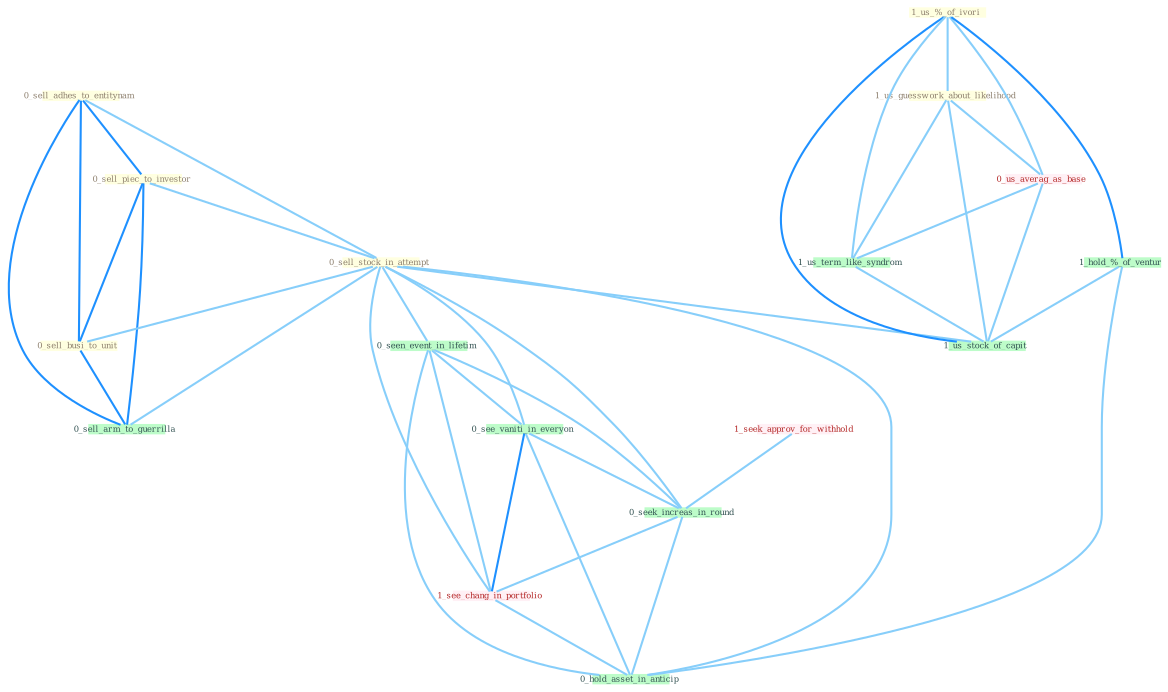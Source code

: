 Graph G{ 
    node
    [shape=polygon,style=filled,width=.5,height=.06,color="#BDFCC9",fixedsize=true,fontsize=4,
    fontcolor="#2f4f4f"];
    {node
    [color="#ffffe0", fontcolor="#8b7d6b"] "0_sell_adhes_to_entitynam " "0_sell_piec_to_investor " "0_sell_stock_in_attempt " "1_us_%_of_ivori " "0_sell_busi_to_unit " "1_us_guesswork_about_likelihood "}
{node [color="#fff0f5", fontcolor="#b22222"] "0_us_averag_as_base " "1_seek_approv_for_withhold " "1_see_chang_in_portfolio "}
edge [color="#B0E2FF"];

	"0_sell_adhes_to_entitynam " -- "0_sell_piec_to_investor " [w="2", color="#1e90ff" , len=0.8];
	"0_sell_adhes_to_entitynam " -- "0_sell_stock_in_attempt " [w="1", color="#87cefa" ];
	"0_sell_adhes_to_entitynam " -- "0_sell_busi_to_unit " [w="2", color="#1e90ff" , len=0.8];
	"0_sell_adhes_to_entitynam " -- "0_sell_arm_to_guerrilla " [w="2", color="#1e90ff" , len=0.8];
	"0_sell_piec_to_investor " -- "0_sell_stock_in_attempt " [w="1", color="#87cefa" ];
	"0_sell_piec_to_investor " -- "0_sell_busi_to_unit " [w="2", color="#1e90ff" , len=0.8];
	"0_sell_piec_to_investor " -- "0_sell_arm_to_guerrilla " [w="2", color="#1e90ff" , len=0.8];
	"0_sell_stock_in_attempt " -- "0_sell_busi_to_unit " [w="1", color="#87cefa" ];
	"0_sell_stock_in_attempt " -- "0_seen_event_in_lifetim " [w="1", color="#87cefa" ];
	"0_sell_stock_in_attempt " -- "0_see_vaniti_in_everyon " [w="1", color="#87cefa" ];
	"0_sell_stock_in_attempt " -- "0_sell_arm_to_guerrilla " [w="1", color="#87cefa" ];
	"0_sell_stock_in_attempt " -- "0_seek_increas_in_round " [w="1", color="#87cefa" ];
	"0_sell_stock_in_attempt " -- "1_us_stock_of_capit " [w="1", color="#87cefa" ];
	"0_sell_stock_in_attempt " -- "1_see_chang_in_portfolio " [w="1", color="#87cefa" ];
	"0_sell_stock_in_attempt " -- "0_hold_asset_in_anticip " [w="1", color="#87cefa" ];
	"1_us_%_of_ivori " -- "1_us_guesswork_about_likelihood " [w="1", color="#87cefa" ];
	"1_us_%_of_ivori " -- "0_us_averag_as_base " [w="1", color="#87cefa" ];
	"1_us_%_of_ivori " -- "1_us_term_like_syndrom " [w="1", color="#87cefa" ];
	"1_us_%_of_ivori " -- "1_hold_%_of_ventur " [w="2", color="#1e90ff" , len=0.8];
	"1_us_%_of_ivori " -- "1_us_stock_of_capit " [w="2", color="#1e90ff" , len=0.8];
	"0_sell_busi_to_unit " -- "0_sell_arm_to_guerrilla " [w="2", color="#1e90ff" , len=0.8];
	"1_us_guesswork_about_likelihood " -- "0_us_averag_as_base " [w="1", color="#87cefa" ];
	"1_us_guesswork_about_likelihood " -- "1_us_term_like_syndrom " [w="1", color="#87cefa" ];
	"1_us_guesswork_about_likelihood " -- "1_us_stock_of_capit " [w="1", color="#87cefa" ];
	"0_seen_event_in_lifetim " -- "0_see_vaniti_in_everyon " [w="1", color="#87cefa" ];
	"0_seen_event_in_lifetim " -- "0_seek_increas_in_round " [w="1", color="#87cefa" ];
	"0_seen_event_in_lifetim " -- "1_see_chang_in_portfolio " [w="1", color="#87cefa" ];
	"0_seen_event_in_lifetim " -- "0_hold_asset_in_anticip " [w="1", color="#87cefa" ];
	"0_us_averag_as_base " -- "1_us_term_like_syndrom " [w="1", color="#87cefa" ];
	"0_us_averag_as_base " -- "1_us_stock_of_capit " [w="1", color="#87cefa" ];
	"1_us_term_like_syndrom " -- "1_us_stock_of_capit " [w="1", color="#87cefa" ];
	"1_seek_approv_for_withhold " -- "0_seek_increas_in_round " [w="1", color="#87cefa" ];
	"1_hold_%_of_ventur " -- "1_us_stock_of_capit " [w="1", color="#87cefa" ];
	"1_hold_%_of_ventur " -- "0_hold_asset_in_anticip " [w="1", color="#87cefa" ];
	"0_see_vaniti_in_everyon " -- "0_seek_increas_in_round " [w="1", color="#87cefa" ];
	"0_see_vaniti_in_everyon " -- "1_see_chang_in_portfolio " [w="2", color="#1e90ff" , len=0.8];
	"0_see_vaniti_in_everyon " -- "0_hold_asset_in_anticip " [w="1", color="#87cefa" ];
	"0_seek_increas_in_round " -- "1_see_chang_in_portfolio " [w="1", color="#87cefa" ];
	"0_seek_increas_in_round " -- "0_hold_asset_in_anticip " [w="1", color="#87cefa" ];
	"1_see_chang_in_portfolio " -- "0_hold_asset_in_anticip " [w="1", color="#87cefa" ];
}